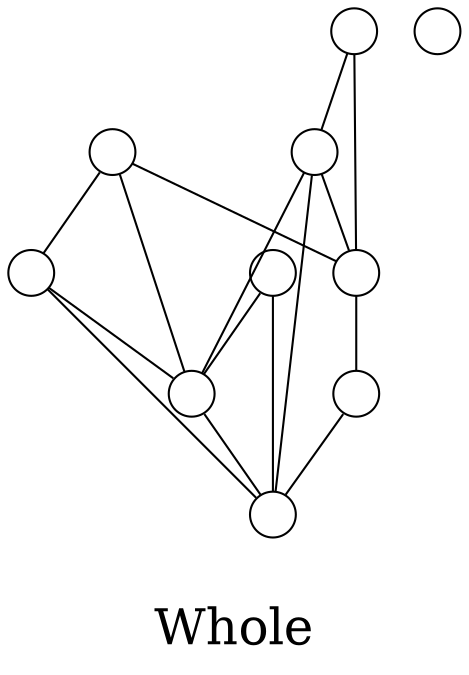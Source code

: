 /*****
Whole
*****/

graph G {
  graph [splines=false overlap=false]
  node  [shape=ellipse, width=0.3, height=0.3, label=""]
  0 ;
  1 ;
  2 ;
  3 ;
  4 ;
  5 ;
  6 ;
  7 ;
  8 ;
  9 ;
  0 -- 2;
  0 -- 4;
  0 -- 7;
  1 -- 3;
  1 -- 4;
  2 -- 7;
  2 -- 9;
  3 -- 4;
  3 -- 7;
  3 -- 9;
  4 -- 8;
5;
  6 -- 7;
  6 -- 9;
  7 -- 9;
  8 -- 9;
  label = "\nWhole\n";  fontsize=24;
}
